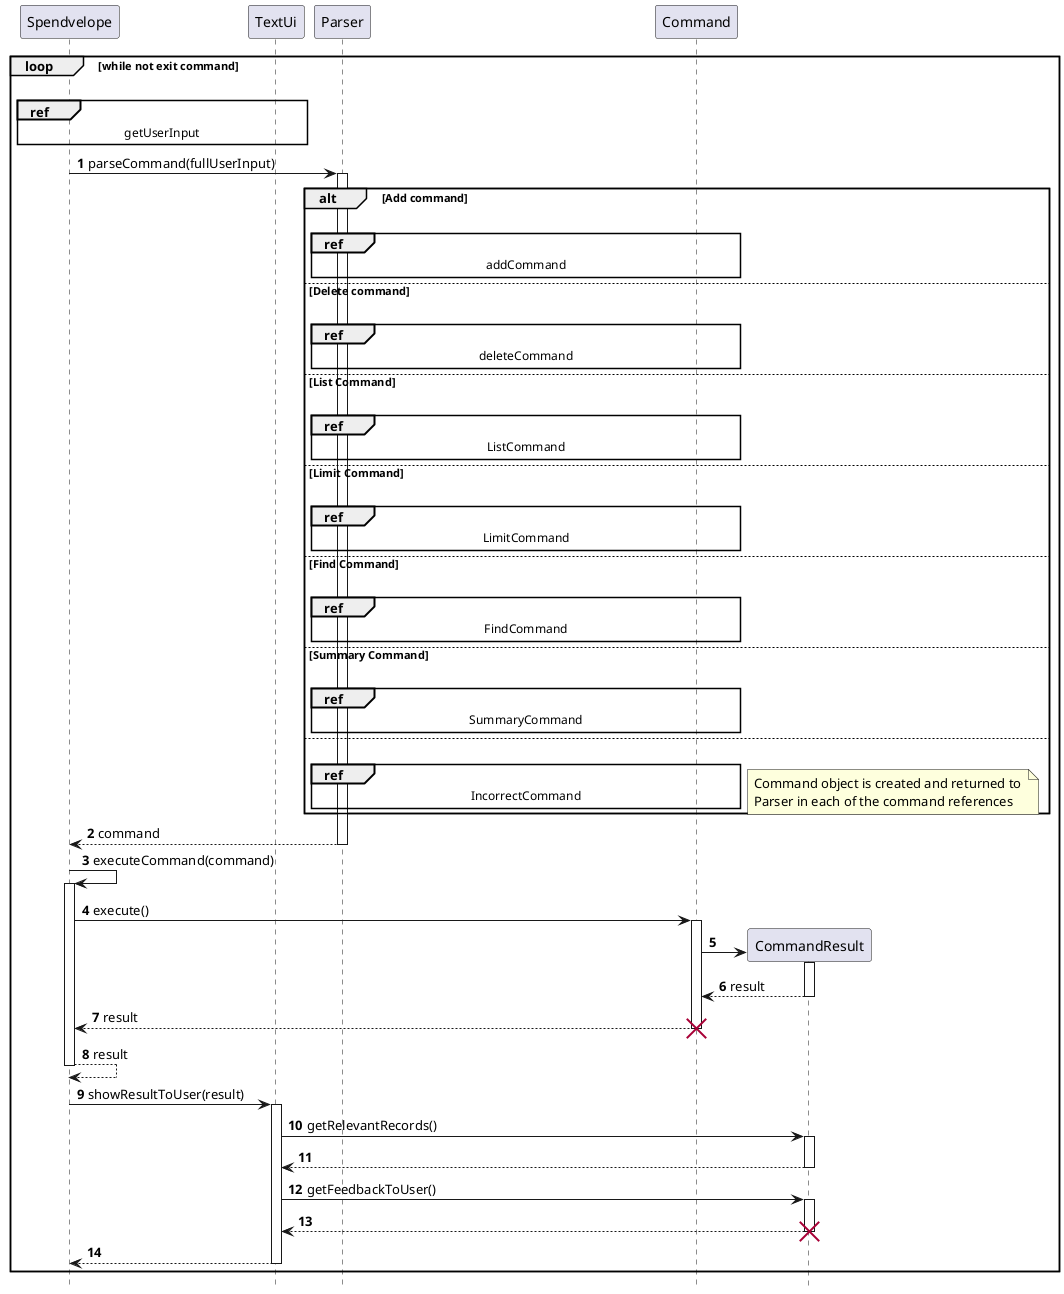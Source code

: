 @startuml
'https://plantuml.com/sequence-diagram

hide footbox
autonumber
autoactivate on

loop while not exit command
|||
ref over Spendvelope, TextUi: getUserInput

Spendvelope -> Parser: parseCommand(fullUserInput)
alt Add command
    |||
    ref over Parser, Command: addCommand
else Delete command
    |||
    ref over Parser, Command: deleteCommand
else List Command
    |||
    ref over Parser, Command : ListCommand
else Limit Command
    |||
    ref over Parser, Command : LimitCommand
else Find Command
    |||
    ref over Parser, Command : FindCommand
else Summary Command
    |||
    ref over Parser, Command : SummaryCommand
else
    |||
    ref over Parser, Command : IncorrectCommand
    note right: Command object is created and returned to \nParser in each of the command references
end
Spendvelope <-- Parser: command

Spendvelope -> Spendvelope: executeCommand(command)
Spendvelope -> Command: execute()
Command -> CommandResult**
Activate CommandResult
Command <-- CommandResult:result
Spendvelope <-- Command: result
destroy Command
Spendvelope --> Spendvelope: result

Spendvelope -> TextUi: showResultToUser(result)
TextUi -> CommandResult: getRelevantRecords()
TextUi <-- CommandResult
TextUi -> CommandResult: getFeedbackToUser()
TextUi <-- CommandResult
destroy CommandResult
Spendvelope <-- TextUi
end

@enduml